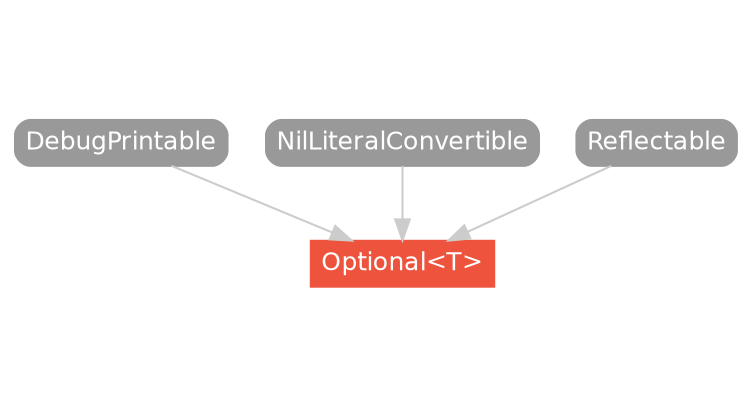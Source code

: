 strict digraph "Optional<T> - Type Hierarchy - SwiftDoc.org" {
    pad="0.1,0.8"
    node [shape=box, style="filled,rounded", color="#999999", fillcolor="#999999", fontcolor=white, fontname=Helvetica, fontnames="Helvetica,sansserif", fontsize=12, margin="0.07,0.05", height="0.3"]
    edge [color="#cccccc"]
    "DebugPrintable" [URL="/protocol/DebugPrintable/"]
    "NilLiteralConvertible" [URL="/protocol/NilLiteralConvertible/"]
    "Optional<T>" [URL="/type/Optional/", style="filled", fillcolor="#ee543d", color="#ee543d"]
    "Reflectable" [URL="/protocol/Reflectable/"]    "Reflectable" -> "Optional<T>"
    "NilLiteralConvertible" -> "Optional<T>"
    "DebugPrintable" -> "Optional<T>"
    subgraph Types {
        rank = max; "Optional<T>";
    }
}